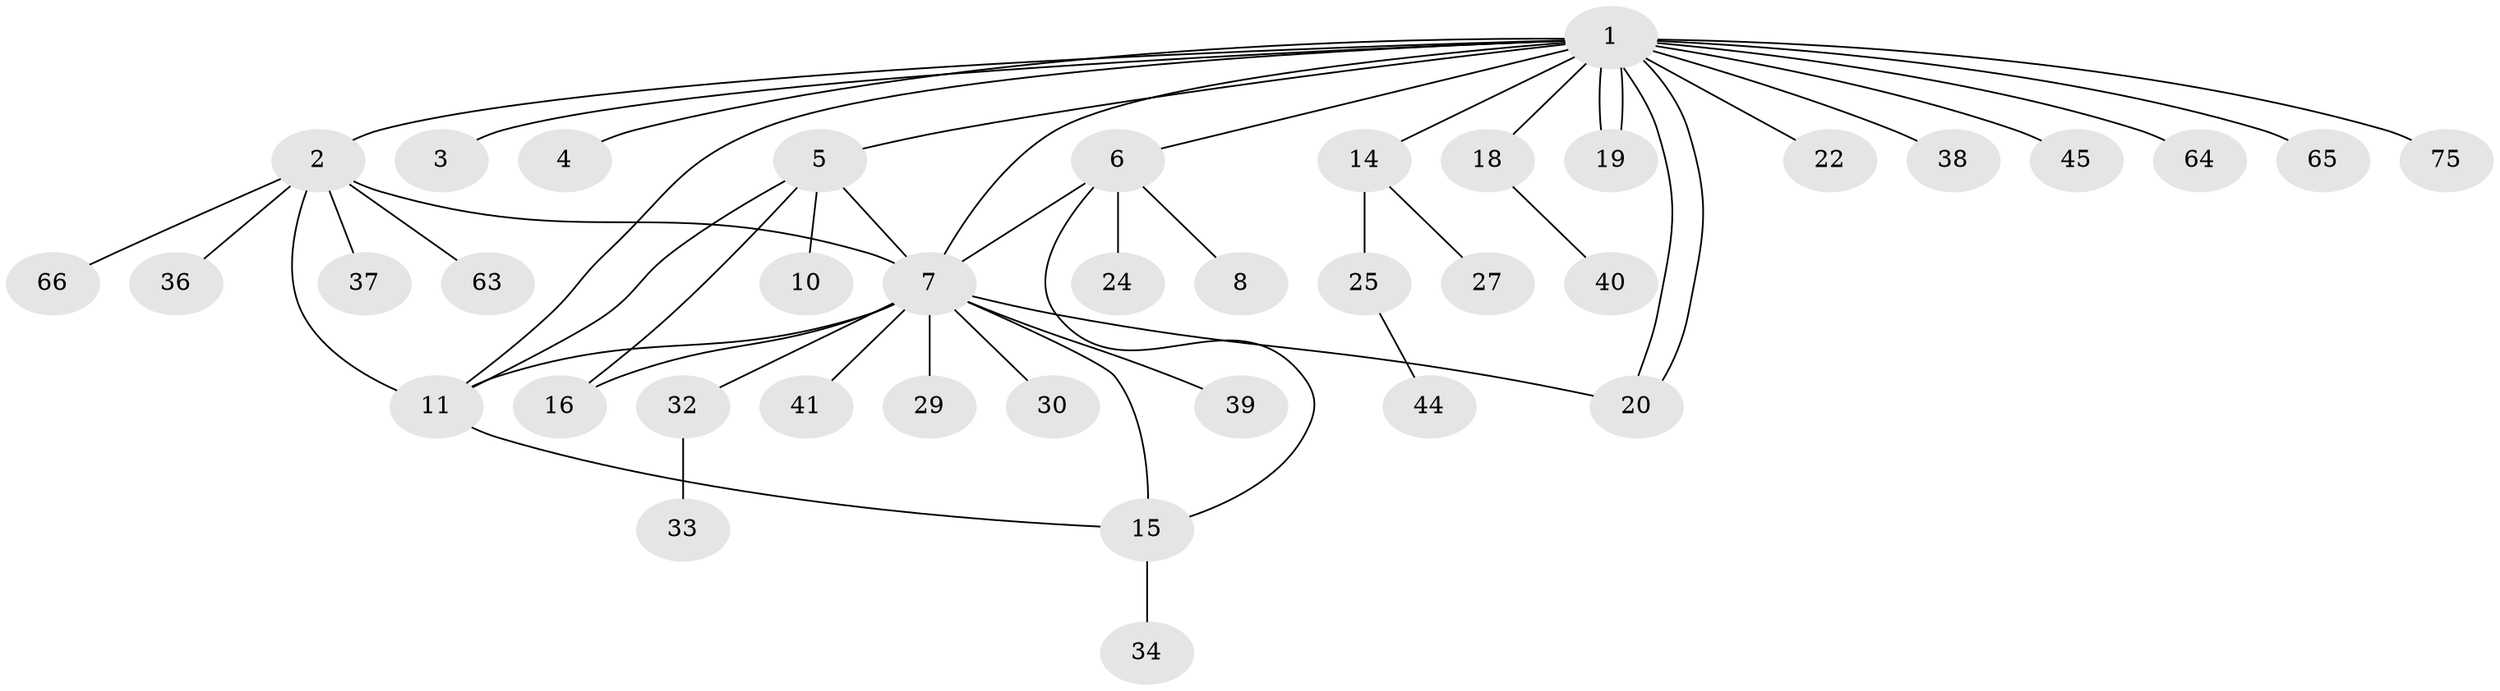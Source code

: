 // original degree distribution, {19: 0.012987012987012988, 7: 0.05194805194805195, 1: 0.5714285714285714, 6: 0.03896103896103896, 11: 0.012987012987012988, 2: 0.16883116883116883, 4: 0.03896103896103896, 3: 0.05194805194805195, 5: 0.05194805194805195}
// Generated by graph-tools (version 1.1) at 2025/14/03/09/25 04:14:44]
// undirected, 38 vertices, 49 edges
graph export_dot {
graph [start="1"]
  node [color=gray90,style=filled];
  1;
  2;
  3;
  4;
  5 [super="+76"];
  6 [super="+43"];
  7 [super="+9+17+42+28+12+49"];
  8 [super="+59"];
  10 [super="+31"];
  11 [super="+23+61+52+67+13+35"];
  14 [super="+71"];
  15 [super="+54+53+26"];
  16 [super="+21"];
  18;
  19 [super="+68+50"];
  20 [super="+70"];
  22;
  24;
  25;
  27;
  29;
  30;
  32 [super="+47"];
  33;
  34;
  36;
  37;
  38;
  39;
  40;
  41;
  44 [super="+57+55+56+48"];
  45 [super="+77+58"];
  63;
  64;
  65 [super="+74"];
  66;
  75;
  1 -- 2;
  1 -- 3;
  1 -- 4;
  1 -- 5;
  1 -- 6;
  1 -- 14;
  1 -- 18;
  1 -- 19;
  1 -- 19;
  1 -- 20;
  1 -- 20;
  1 -- 22;
  1 -- 38;
  1 -- 45;
  1 -- 64;
  1 -- 65;
  1 -- 75;
  1 -- 7;
  1 -- 11;
  2 -- 11;
  2 -- 36;
  2 -- 37;
  2 -- 63;
  2 -- 66;
  2 -- 7;
  5 -- 7 [weight=2];
  5 -- 10;
  5 -- 16;
  5 -- 11;
  6 -- 8;
  6 -- 24;
  6 -- 15;
  6 -- 7;
  7 -- 15;
  7 -- 16;
  7 -- 20 [weight=2];
  7 -- 39;
  7 -- 30;
  7 -- 11 [weight=3];
  7 -- 29;
  7 -- 32;
  7 -- 41;
  11 -- 15;
  14 -- 25;
  14 -- 27;
  15 -- 34;
  18 -- 40;
  25 -- 44;
  32 -- 33;
}
